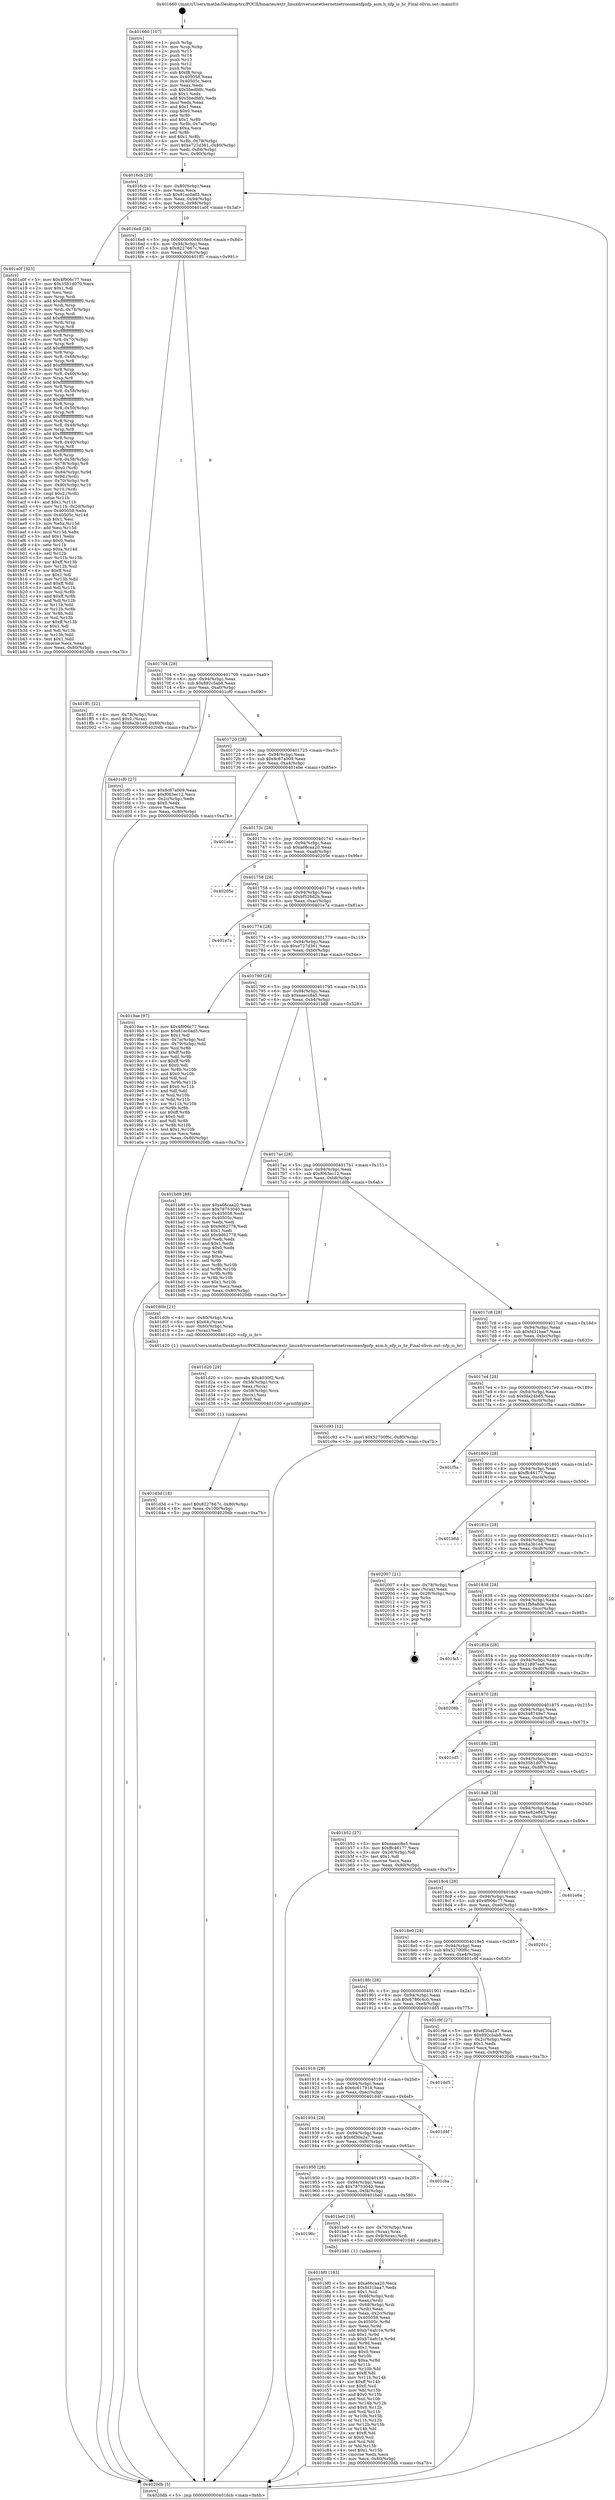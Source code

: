 digraph "0x401660" {
  label = "0x401660 (/mnt/c/Users/mathe/Desktop/tcc/POCII/binaries/extr_linuxdriversnetethernetnetronomenfpnfp_asm.h_nfp_is_br_Final-ollvm.out::main(0))"
  labelloc = "t"
  node[shape=record]

  Entry [label="",width=0.3,height=0.3,shape=circle,fillcolor=black,style=filled]
  "0x4016cb" [label="{
     0x4016cb [29]\l
     | [instrs]\l
     &nbsp;&nbsp;0x4016cb \<+3\>: mov -0x80(%rbp),%eax\l
     &nbsp;&nbsp;0x4016ce \<+2\>: mov %eax,%ecx\l
     &nbsp;&nbsp;0x4016d0 \<+6\>: sub $0x81ec0ad5,%ecx\l
     &nbsp;&nbsp;0x4016d6 \<+6\>: mov %eax,-0x94(%rbp)\l
     &nbsp;&nbsp;0x4016dc \<+6\>: mov %ecx,-0x98(%rbp)\l
     &nbsp;&nbsp;0x4016e2 \<+6\>: je 0000000000401a0f \<main+0x3af\>\l
  }"]
  "0x401a0f" [label="{
     0x401a0f [323]\l
     | [instrs]\l
     &nbsp;&nbsp;0x401a0f \<+5\>: mov $0x4f906c77,%eax\l
     &nbsp;&nbsp;0x401a14 \<+5\>: mov $0x35b1d070,%ecx\l
     &nbsp;&nbsp;0x401a19 \<+2\>: mov $0x1,%dl\l
     &nbsp;&nbsp;0x401a1b \<+2\>: xor %esi,%esi\l
     &nbsp;&nbsp;0x401a1d \<+3\>: mov %rsp,%rdi\l
     &nbsp;&nbsp;0x401a20 \<+4\>: add $0xfffffffffffffff0,%rdi\l
     &nbsp;&nbsp;0x401a24 \<+3\>: mov %rdi,%rsp\l
     &nbsp;&nbsp;0x401a27 \<+4\>: mov %rdi,-0x78(%rbp)\l
     &nbsp;&nbsp;0x401a2b \<+3\>: mov %rsp,%rdi\l
     &nbsp;&nbsp;0x401a2e \<+4\>: add $0xfffffffffffffff0,%rdi\l
     &nbsp;&nbsp;0x401a32 \<+3\>: mov %rdi,%rsp\l
     &nbsp;&nbsp;0x401a35 \<+3\>: mov %rsp,%r8\l
     &nbsp;&nbsp;0x401a38 \<+4\>: add $0xfffffffffffffff0,%r8\l
     &nbsp;&nbsp;0x401a3c \<+3\>: mov %r8,%rsp\l
     &nbsp;&nbsp;0x401a3f \<+4\>: mov %r8,-0x70(%rbp)\l
     &nbsp;&nbsp;0x401a43 \<+3\>: mov %rsp,%r8\l
     &nbsp;&nbsp;0x401a46 \<+4\>: add $0xfffffffffffffff0,%r8\l
     &nbsp;&nbsp;0x401a4a \<+3\>: mov %r8,%rsp\l
     &nbsp;&nbsp;0x401a4d \<+4\>: mov %r8,-0x68(%rbp)\l
     &nbsp;&nbsp;0x401a51 \<+3\>: mov %rsp,%r8\l
     &nbsp;&nbsp;0x401a54 \<+4\>: add $0xfffffffffffffff0,%r8\l
     &nbsp;&nbsp;0x401a58 \<+3\>: mov %r8,%rsp\l
     &nbsp;&nbsp;0x401a5b \<+4\>: mov %r8,-0x60(%rbp)\l
     &nbsp;&nbsp;0x401a5f \<+3\>: mov %rsp,%r8\l
     &nbsp;&nbsp;0x401a62 \<+4\>: add $0xfffffffffffffff0,%r8\l
     &nbsp;&nbsp;0x401a66 \<+3\>: mov %r8,%rsp\l
     &nbsp;&nbsp;0x401a69 \<+4\>: mov %r8,-0x58(%rbp)\l
     &nbsp;&nbsp;0x401a6d \<+3\>: mov %rsp,%r8\l
     &nbsp;&nbsp;0x401a70 \<+4\>: add $0xfffffffffffffff0,%r8\l
     &nbsp;&nbsp;0x401a74 \<+3\>: mov %r8,%rsp\l
     &nbsp;&nbsp;0x401a77 \<+4\>: mov %r8,-0x50(%rbp)\l
     &nbsp;&nbsp;0x401a7b \<+3\>: mov %rsp,%r8\l
     &nbsp;&nbsp;0x401a7e \<+4\>: add $0xfffffffffffffff0,%r8\l
     &nbsp;&nbsp;0x401a82 \<+3\>: mov %r8,%rsp\l
     &nbsp;&nbsp;0x401a85 \<+4\>: mov %r8,-0x48(%rbp)\l
     &nbsp;&nbsp;0x401a89 \<+3\>: mov %rsp,%r8\l
     &nbsp;&nbsp;0x401a8c \<+4\>: add $0xfffffffffffffff0,%r8\l
     &nbsp;&nbsp;0x401a90 \<+3\>: mov %r8,%rsp\l
     &nbsp;&nbsp;0x401a93 \<+4\>: mov %r8,-0x40(%rbp)\l
     &nbsp;&nbsp;0x401a97 \<+3\>: mov %rsp,%r8\l
     &nbsp;&nbsp;0x401a9a \<+4\>: add $0xfffffffffffffff0,%r8\l
     &nbsp;&nbsp;0x401a9e \<+3\>: mov %r8,%rsp\l
     &nbsp;&nbsp;0x401aa1 \<+4\>: mov %r8,-0x38(%rbp)\l
     &nbsp;&nbsp;0x401aa5 \<+4\>: mov -0x78(%rbp),%r8\l
     &nbsp;&nbsp;0x401aa9 \<+7\>: movl $0x0,(%r8)\l
     &nbsp;&nbsp;0x401ab0 \<+7\>: mov -0x84(%rbp),%r9d\l
     &nbsp;&nbsp;0x401ab7 \<+3\>: mov %r9d,(%rdi)\l
     &nbsp;&nbsp;0x401aba \<+4\>: mov -0x70(%rbp),%r8\l
     &nbsp;&nbsp;0x401abe \<+7\>: mov -0x90(%rbp),%r10\l
     &nbsp;&nbsp;0x401ac5 \<+3\>: mov %r10,(%r8)\l
     &nbsp;&nbsp;0x401ac8 \<+3\>: cmpl $0x2,(%rdi)\l
     &nbsp;&nbsp;0x401acb \<+4\>: setne %r11b\l
     &nbsp;&nbsp;0x401acf \<+4\>: and $0x1,%r11b\l
     &nbsp;&nbsp;0x401ad3 \<+4\>: mov %r11b,-0x2d(%rbp)\l
     &nbsp;&nbsp;0x401ad7 \<+7\>: mov 0x405058,%ebx\l
     &nbsp;&nbsp;0x401ade \<+8\>: mov 0x40505c,%r14d\l
     &nbsp;&nbsp;0x401ae6 \<+3\>: sub $0x1,%esi\l
     &nbsp;&nbsp;0x401ae9 \<+3\>: mov %ebx,%r15d\l
     &nbsp;&nbsp;0x401aec \<+3\>: add %esi,%r15d\l
     &nbsp;&nbsp;0x401aef \<+4\>: imul %r15d,%ebx\l
     &nbsp;&nbsp;0x401af3 \<+3\>: and $0x1,%ebx\l
     &nbsp;&nbsp;0x401af6 \<+3\>: cmp $0x0,%ebx\l
     &nbsp;&nbsp;0x401af9 \<+4\>: sete %r11b\l
     &nbsp;&nbsp;0x401afd \<+4\>: cmp $0xa,%r14d\l
     &nbsp;&nbsp;0x401b01 \<+4\>: setl %r12b\l
     &nbsp;&nbsp;0x401b05 \<+3\>: mov %r11b,%r13b\l
     &nbsp;&nbsp;0x401b08 \<+4\>: xor $0xff,%r13b\l
     &nbsp;&nbsp;0x401b0c \<+3\>: mov %r12b,%sil\l
     &nbsp;&nbsp;0x401b0f \<+4\>: xor $0xff,%sil\l
     &nbsp;&nbsp;0x401b13 \<+3\>: xor $0x1,%dl\l
     &nbsp;&nbsp;0x401b16 \<+3\>: mov %r13b,%dil\l
     &nbsp;&nbsp;0x401b19 \<+4\>: and $0xff,%dil\l
     &nbsp;&nbsp;0x401b1d \<+3\>: and %dl,%r11b\l
     &nbsp;&nbsp;0x401b20 \<+3\>: mov %sil,%r8b\l
     &nbsp;&nbsp;0x401b23 \<+4\>: and $0xff,%r8b\l
     &nbsp;&nbsp;0x401b27 \<+3\>: and %dl,%r12b\l
     &nbsp;&nbsp;0x401b2a \<+3\>: or %r11b,%dil\l
     &nbsp;&nbsp;0x401b2d \<+3\>: or %r12b,%r8b\l
     &nbsp;&nbsp;0x401b30 \<+3\>: xor %r8b,%dil\l
     &nbsp;&nbsp;0x401b33 \<+3\>: or %sil,%r13b\l
     &nbsp;&nbsp;0x401b36 \<+4\>: xor $0xff,%r13b\l
     &nbsp;&nbsp;0x401b3a \<+3\>: or $0x1,%dl\l
     &nbsp;&nbsp;0x401b3d \<+3\>: and %dl,%r13b\l
     &nbsp;&nbsp;0x401b40 \<+3\>: or %r13b,%dil\l
     &nbsp;&nbsp;0x401b43 \<+4\>: test $0x1,%dil\l
     &nbsp;&nbsp;0x401b47 \<+3\>: cmovne %ecx,%eax\l
     &nbsp;&nbsp;0x401b4a \<+3\>: mov %eax,-0x80(%rbp)\l
     &nbsp;&nbsp;0x401b4d \<+5\>: jmp 00000000004020db \<main+0xa7b\>\l
  }"]
  "0x4016e8" [label="{
     0x4016e8 [28]\l
     | [instrs]\l
     &nbsp;&nbsp;0x4016e8 \<+5\>: jmp 00000000004016ed \<main+0x8d\>\l
     &nbsp;&nbsp;0x4016ed \<+6\>: mov -0x94(%rbp),%eax\l
     &nbsp;&nbsp;0x4016f3 \<+5\>: sub $0x8227667c,%eax\l
     &nbsp;&nbsp;0x4016f8 \<+6\>: mov %eax,-0x9c(%rbp)\l
     &nbsp;&nbsp;0x4016fe \<+6\>: je 0000000000401ff1 \<main+0x991\>\l
  }"]
  Exit [label="",width=0.3,height=0.3,shape=circle,fillcolor=black,style=filled,peripheries=2]
  "0x401ff1" [label="{
     0x401ff1 [22]\l
     | [instrs]\l
     &nbsp;&nbsp;0x401ff1 \<+4\>: mov -0x78(%rbp),%rax\l
     &nbsp;&nbsp;0x401ff5 \<+6\>: movl $0x0,(%rax)\l
     &nbsp;&nbsp;0x401ffb \<+7\>: movl $0x6a3b1e4,-0x80(%rbp)\l
     &nbsp;&nbsp;0x402002 \<+5\>: jmp 00000000004020db \<main+0xa7b\>\l
  }"]
  "0x401704" [label="{
     0x401704 [28]\l
     | [instrs]\l
     &nbsp;&nbsp;0x401704 \<+5\>: jmp 0000000000401709 \<main+0xa9\>\l
     &nbsp;&nbsp;0x401709 \<+6\>: mov -0x94(%rbp),%eax\l
     &nbsp;&nbsp;0x40170f \<+5\>: sub $0x892c5ab8,%eax\l
     &nbsp;&nbsp;0x401714 \<+6\>: mov %eax,-0xa0(%rbp)\l
     &nbsp;&nbsp;0x40171a \<+6\>: je 0000000000401cf0 \<main+0x690\>\l
  }"]
  "0x401d3d" [label="{
     0x401d3d [18]\l
     | [instrs]\l
     &nbsp;&nbsp;0x401d3d \<+7\>: movl $0x8227667c,-0x80(%rbp)\l
     &nbsp;&nbsp;0x401d44 \<+6\>: mov %eax,-0x100(%rbp)\l
     &nbsp;&nbsp;0x401d4a \<+5\>: jmp 00000000004020db \<main+0xa7b\>\l
  }"]
  "0x401cf0" [label="{
     0x401cf0 [27]\l
     | [instrs]\l
     &nbsp;&nbsp;0x401cf0 \<+5\>: mov $0x8c87a009,%eax\l
     &nbsp;&nbsp;0x401cf5 \<+5\>: mov $0xf063ec12,%ecx\l
     &nbsp;&nbsp;0x401cfa \<+3\>: mov -0x2c(%rbp),%edx\l
     &nbsp;&nbsp;0x401cfd \<+3\>: cmp $0x0,%edx\l
     &nbsp;&nbsp;0x401d00 \<+3\>: cmove %ecx,%eax\l
     &nbsp;&nbsp;0x401d03 \<+3\>: mov %eax,-0x80(%rbp)\l
     &nbsp;&nbsp;0x401d06 \<+5\>: jmp 00000000004020db \<main+0xa7b\>\l
  }"]
  "0x401720" [label="{
     0x401720 [28]\l
     | [instrs]\l
     &nbsp;&nbsp;0x401720 \<+5\>: jmp 0000000000401725 \<main+0xc5\>\l
     &nbsp;&nbsp;0x401725 \<+6\>: mov -0x94(%rbp),%eax\l
     &nbsp;&nbsp;0x40172b \<+5\>: sub $0x8c87a009,%eax\l
     &nbsp;&nbsp;0x401730 \<+6\>: mov %eax,-0xa4(%rbp)\l
     &nbsp;&nbsp;0x401736 \<+6\>: je 0000000000401ebe \<main+0x85e\>\l
  }"]
  "0x401d20" [label="{
     0x401d20 [29]\l
     | [instrs]\l
     &nbsp;&nbsp;0x401d20 \<+10\>: movabs $0x4030f2,%rdi\l
     &nbsp;&nbsp;0x401d2a \<+4\>: mov -0x58(%rbp),%rcx\l
     &nbsp;&nbsp;0x401d2e \<+2\>: mov %eax,(%rcx)\l
     &nbsp;&nbsp;0x401d30 \<+4\>: mov -0x58(%rbp),%rcx\l
     &nbsp;&nbsp;0x401d34 \<+2\>: mov (%rcx),%esi\l
     &nbsp;&nbsp;0x401d36 \<+2\>: mov $0x0,%al\l
     &nbsp;&nbsp;0x401d38 \<+5\>: call 0000000000401030 \<printf@plt\>\l
     | [calls]\l
     &nbsp;&nbsp;0x401030 \{1\} (unknown)\l
  }"]
  "0x401ebe" [label="{
     0x401ebe\l
  }", style=dashed]
  "0x40173c" [label="{
     0x40173c [28]\l
     | [instrs]\l
     &nbsp;&nbsp;0x40173c \<+5\>: jmp 0000000000401741 \<main+0xe1\>\l
     &nbsp;&nbsp;0x401741 \<+6\>: mov -0x94(%rbp),%eax\l
     &nbsp;&nbsp;0x401747 \<+5\>: sub $0xa66caa20,%eax\l
     &nbsp;&nbsp;0x40174c \<+6\>: mov %eax,-0xa8(%rbp)\l
     &nbsp;&nbsp;0x401752 \<+6\>: je 000000000040205e \<main+0x9fe\>\l
  }"]
  "0x401bf0" [label="{
     0x401bf0 [163]\l
     | [instrs]\l
     &nbsp;&nbsp;0x401bf0 \<+5\>: mov $0xa66caa20,%ecx\l
     &nbsp;&nbsp;0x401bf5 \<+5\>: mov $0xfd31baa7,%edx\l
     &nbsp;&nbsp;0x401bfa \<+3\>: mov $0x1,%sil\l
     &nbsp;&nbsp;0x401bfd \<+4\>: mov -0x68(%rbp),%rdi\l
     &nbsp;&nbsp;0x401c01 \<+2\>: mov %eax,(%rdi)\l
     &nbsp;&nbsp;0x401c03 \<+4\>: mov -0x68(%rbp),%rdi\l
     &nbsp;&nbsp;0x401c07 \<+2\>: mov (%rdi),%eax\l
     &nbsp;&nbsp;0x401c09 \<+3\>: mov %eax,-0x2c(%rbp)\l
     &nbsp;&nbsp;0x401c0c \<+7\>: mov 0x405058,%eax\l
     &nbsp;&nbsp;0x401c13 \<+8\>: mov 0x40505c,%r8d\l
     &nbsp;&nbsp;0x401c1b \<+3\>: mov %eax,%r9d\l
     &nbsp;&nbsp;0x401c1e \<+7\>: add $0xb74afc1e,%r9d\l
     &nbsp;&nbsp;0x401c25 \<+4\>: sub $0x1,%r9d\l
     &nbsp;&nbsp;0x401c29 \<+7\>: sub $0xb74afc1e,%r9d\l
     &nbsp;&nbsp;0x401c30 \<+4\>: imul %r9d,%eax\l
     &nbsp;&nbsp;0x401c34 \<+3\>: and $0x1,%eax\l
     &nbsp;&nbsp;0x401c37 \<+3\>: cmp $0x0,%eax\l
     &nbsp;&nbsp;0x401c3a \<+4\>: sete %r10b\l
     &nbsp;&nbsp;0x401c3e \<+4\>: cmp $0xa,%r8d\l
     &nbsp;&nbsp;0x401c42 \<+4\>: setl %r11b\l
     &nbsp;&nbsp;0x401c46 \<+3\>: mov %r10b,%bl\l
     &nbsp;&nbsp;0x401c49 \<+3\>: xor $0xff,%bl\l
     &nbsp;&nbsp;0x401c4c \<+3\>: mov %r11b,%r14b\l
     &nbsp;&nbsp;0x401c4f \<+4\>: xor $0xff,%r14b\l
     &nbsp;&nbsp;0x401c53 \<+4\>: xor $0x0,%sil\l
     &nbsp;&nbsp;0x401c57 \<+3\>: mov %bl,%r15b\l
     &nbsp;&nbsp;0x401c5a \<+4\>: and $0x0,%r15b\l
     &nbsp;&nbsp;0x401c5e \<+3\>: and %sil,%r10b\l
     &nbsp;&nbsp;0x401c61 \<+3\>: mov %r14b,%r12b\l
     &nbsp;&nbsp;0x401c64 \<+4\>: and $0x0,%r12b\l
     &nbsp;&nbsp;0x401c68 \<+3\>: and %sil,%r11b\l
     &nbsp;&nbsp;0x401c6b \<+3\>: or %r10b,%r15b\l
     &nbsp;&nbsp;0x401c6e \<+3\>: or %r11b,%r12b\l
     &nbsp;&nbsp;0x401c71 \<+3\>: xor %r12b,%r15b\l
     &nbsp;&nbsp;0x401c74 \<+3\>: or %r14b,%bl\l
     &nbsp;&nbsp;0x401c77 \<+3\>: xor $0xff,%bl\l
     &nbsp;&nbsp;0x401c7a \<+4\>: or $0x0,%sil\l
     &nbsp;&nbsp;0x401c7e \<+3\>: and %sil,%bl\l
     &nbsp;&nbsp;0x401c81 \<+3\>: or %bl,%r15b\l
     &nbsp;&nbsp;0x401c84 \<+4\>: test $0x1,%r15b\l
     &nbsp;&nbsp;0x401c88 \<+3\>: cmovne %edx,%ecx\l
     &nbsp;&nbsp;0x401c8b \<+3\>: mov %ecx,-0x80(%rbp)\l
     &nbsp;&nbsp;0x401c8e \<+5\>: jmp 00000000004020db \<main+0xa7b\>\l
  }"]
  "0x40205e" [label="{
     0x40205e\l
  }", style=dashed]
  "0x401758" [label="{
     0x401758 [28]\l
     | [instrs]\l
     &nbsp;&nbsp;0x401758 \<+5\>: jmp 000000000040175d \<main+0xfd\>\l
     &nbsp;&nbsp;0x40175d \<+6\>: mov -0x94(%rbp),%eax\l
     &nbsp;&nbsp;0x401763 \<+5\>: sub $0xbf526d2b,%eax\l
     &nbsp;&nbsp;0x401768 \<+6\>: mov %eax,-0xac(%rbp)\l
     &nbsp;&nbsp;0x40176e \<+6\>: je 0000000000401e7a \<main+0x81a\>\l
  }"]
  "0x40196c" [label="{
     0x40196c\l
  }", style=dashed]
  "0x401e7a" [label="{
     0x401e7a\l
  }", style=dashed]
  "0x401774" [label="{
     0x401774 [28]\l
     | [instrs]\l
     &nbsp;&nbsp;0x401774 \<+5\>: jmp 0000000000401779 \<main+0x119\>\l
     &nbsp;&nbsp;0x401779 \<+6\>: mov -0x94(%rbp),%eax\l
     &nbsp;&nbsp;0x40177f \<+5\>: sub $0xe727d361,%eax\l
     &nbsp;&nbsp;0x401784 \<+6\>: mov %eax,-0xb0(%rbp)\l
     &nbsp;&nbsp;0x40178a \<+6\>: je 00000000004019ae \<main+0x34e\>\l
  }"]
  "0x401be0" [label="{
     0x401be0 [16]\l
     | [instrs]\l
     &nbsp;&nbsp;0x401be0 \<+4\>: mov -0x70(%rbp),%rax\l
     &nbsp;&nbsp;0x401be4 \<+3\>: mov (%rax),%rax\l
     &nbsp;&nbsp;0x401be7 \<+4\>: mov 0x8(%rax),%rdi\l
     &nbsp;&nbsp;0x401beb \<+5\>: call 0000000000401040 \<atoi@plt\>\l
     | [calls]\l
     &nbsp;&nbsp;0x401040 \{1\} (unknown)\l
  }"]
  "0x4019ae" [label="{
     0x4019ae [97]\l
     | [instrs]\l
     &nbsp;&nbsp;0x4019ae \<+5\>: mov $0x4f906c77,%eax\l
     &nbsp;&nbsp;0x4019b3 \<+5\>: mov $0x81ec0ad5,%ecx\l
     &nbsp;&nbsp;0x4019b8 \<+2\>: mov $0x1,%dl\l
     &nbsp;&nbsp;0x4019ba \<+4\>: mov -0x7a(%rbp),%sil\l
     &nbsp;&nbsp;0x4019be \<+4\>: mov -0x79(%rbp),%dil\l
     &nbsp;&nbsp;0x4019c2 \<+3\>: mov %sil,%r8b\l
     &nbsp;&nbsp;0x4019c5 \<+4\>: xor $0xff,%r8b\l
     &nbsp;&nbsp;0x4019c9 \<+3\>: mov %dil,%r9b\l
     &nbsp;&nbsp;0x4019cc \<+4\>: xor $0xff,%r9b\l
     &nbsp;&nbsp;0x4019d0 \<+3\>: xor $0x0,%dl\l
     &nbsp;&nbsp;0x4019d3 \<+3\>: mov %r8b,%r10b\l
     &nbsp;&nbsp;0x4019d6 \<+4\>: and $0x0,%r10b\l
     &nbsp;&nbsp;0x4019da \<+3\>: and %dl,%sil\l
     &nbsp;&nbsp;0x4019dd \<+3\>: mov %r9b,%r11b\l
     &nbsp;&nbsp;0x4019e0 \<+4\>: and $0x0,%r11b\l
     &nbsp;&nbsp;0x4019e4 \<+3\>: and %dl,%dil\l
     &nbsp;&nbsp;0x4019e7 \<+3\>: or %sil,%r10b\l
     &nbsp;&nbsp;0x4019ea \<+3\>: or %dil,%r11b\l
     &nbsp;&nbsp;0x4019ed \<+3\>: xor %r11b,%r10b\l
     &nbsp;&nbsp;0x4019f0 \<+3\>: or %r9b,%r8b\l
     &nbsp;&nbsp;0x4019f3 \<+4\>: xor $0xff,%r8b\l
     &nbsp;&nbsp;0x4019f7 \<+3\>: or $0x0,%dl\l
     &nbsp;&nbsp;0x4019fa \<+3\>: and %dl,%r8b\l
     &nbsp;&nbsp;0x4019fd \<+3\>: or %r8b,%r10b\l
     &nbsp;&nbsp;0x401a00 \<+4\>: test $0x1,%r10b\l
     &nbsp;&nbsp;0x401a04 \<+3\>: cmovne %ecx,%eax\l
     &nbsp;&nbsp;0x401a07 \<+3\>: mov %eax,-0x80(%rbp)\l
     &nbsp;&nbsp;0x401a0a \<+5\>: jmp 00000000004020db \<main+0xa7b\>\l
  }"]
  "0x401790" [label="{
     0x401790 [28]\l
     | [instrs]\l
     &nbsp;&nbsp;0x401790 \<+5\>: jmp 0000000000401795 \<main+0x135\>\l
     &nbsp;&nbsp;0x401795 \<+6\>: mov -0x94(%rbp),%eax\l
     &nbsp;&nbsp;0x40179b \<+5\>: sub $0xeaecc8a5,%eax\l
     &nbsp;&nbsp;0x4017a0 \<+6\>: mov %eax,-0xb4(%rbp)\l
     &nbsp;&nbsp;0x4017a6 \<+6\>: je 0000000000401b88 \<main+0x528\>\l
  }"]
  "0x4020db" [label="{
     0x4020db [5]\l
     | [instrs]\l
     &nbsp;&nbsp;0x4020db \<+5\>: jmp 00000000004016cb \<main+0x6b\>\l
  }"]
  "0x401660" [label="{
     0x401660 [107]\l
     | [instrs]\l
     &nbsp;&nbsp;0x401660 \<+1\>: push %rbp\l
     &nbsp;&nbsp;0x401661 \<+3\>: mov %rsp,%rbp\l
     &nbsp;&nbsp;0x401664 \<+2\>: push %r15\l
     &nbsp;&nbsp;0x401666 \<+2\>: push %r14\l
     &nbsp;&nbsp;0x401668 \<+2\>: push %r13\l
     &nbsp;&nbsp;0x40166a \<+2\>: push %r12\l
     &nbsp;&nbsp;0x40166c \<+1\>: push %rbx\l
     &nbsp;&nbsp;0x40166d \<+7\>: sub $0xf8,%rsp\l
     &nbsp;&nbsp;0x401674 \<+7\>: mov 0x405058,%eax\l
     &nbsp;&nbsp;0x40167b \<+7\>: mov 0x40505c,%ecx\l
     &nbsp;&nbsp;0x401682 \<+2\>: mov %eax,%edx\l
     &nbsp;&nbsp;0x401684 \<+6\>: sub $0x5bedfdfc,%edx\l
     &nbsp;&nbsp;0x40168a \<+3\>: sub $0x1,%edx\l
     &nbsp;&nbsp;0x40168d \<+6\>: add $0x5bedfdfc,%edx\l
     &nbsp;&nbsp;0x401693 \<+3\>: imul %edx,%eax\l
     &nbsp;&nbsp;0x401696 \<+3\>: and $0x1,%eax\l
     &nbsp;&nbsp;0x401699 \<+3\>: cmp $0x0,%eax\l
     &nbsp;&nbsp;0x40169c \<+4\>: sete %r8b\l
     &nbsp;&nbsp;0x4016a0 \<+4\>: and $0x1,%r8b\l
     &nbsp;&nbsp;0x4016a4 \<+4\>: mov %r8b,-0x7a(%rbp)\l
     &nbsp;&nbsp;0x4016a8 \<+3\>: cmp $0xa,%ecx\l
     &nbsp;&nbsp;0x4016ab \<+4\>: setl %r8b\l
     &nbsp;&nbsp;0x4016af \<+4\>: and $0x1,%r8b\l
     &nbsp;&nbsp;0x4016b3 \<+4\>: mov %r8b,-0x79(%rbp)\l
     &nbsp;&nbsp;0x4016b7 \<+7\>: movl $0xe727d361,-0x80(%rbp)\l
     &nbsp;&nbsp;0x4016be \<+6\>: mov %edi,-0x84(%rbp)\l
     &nbsp;&nbsp;0x4016c4 \<+7\>: mov %rsi,-0x90(%rbp)\l
  }"]
  "0x401950" [label="{
     0x401950 [28]\l
     | [instrs]\l
     &nbsp;&nbsp;0x401950 \<+5\>: jmp 0000000000401955 \<main+0x2f5\>\l
     &nbsp;&nbsp;0x401955 \<+6\>: mov -0x94(%rbp),%eax\l
     &nbsp;&nbsp;0x40195b \<+5\>: sub $0x78753040,%eax\l
     &nbsp;&nbsp;0x401960 \<+6\>: mov %eax,-0xf4(%rbp)\l
     &nbsp;&nbsp;0x401966 \<+6\>: je 0000000000401be0 \<main+0x580\>\l
  }"]
  "0x401cba" [label="{
     0x401cba\l
  }", style=dashed]
  "0x401b88" [label="{
     0x401b88 [88]\l
     | [instrs]\l
     &nbsp;&nbsp;0x401b88 \<+5\>: mov $0xa66caa20,%eax\l
     &nbsp;&nbsp;0x401b8d \<+5\>: mov $0x78753040,%ecx\l
     &nbsp;&nbsp;0x401b92 \<+7\>: mov 0x405058,%edx\l
     &nbsp;&nbsp;0x401b99 \<+7\>: mov 0x40505c,%esi\l
     &nbsp;&nbsp;0x401ba0 \<+2\>: mov %edx,%edi\l
     &nbsp;&nbsp;0x401ba2 \<+6\>: sub $0x9d62778,%edi\l
     &nbsp;&nbsp;0x401ba8 \<+3\>: sub $0x1,%edi\l
     &nbsp;&nbsp;0x401bab \<+6\>: add $0x9d62778,%edi\l
     &nbsp;&nbsp;0x401bb1 \<+3\>: imul %edi,%edx\l
     &nbsp;&nbsp;0x401bb4 \<+3\>: and $0x1,%edx\l
     &nbsp;&nbsp;0x401bb7 \<+3\>: cmp $0x0,%edx\l
     &nbsp;&nbsp;0x401bba \<+4\>: sete %r8b\l
     &nbsp;&nbsp;0x401bbe \<+3\>: cmp $0xa,%esi\l
     &nbsp;&nbsp;0x401bc1 \<+4\>: setl %r9b\l
     &nbsp;&nbsp;0x401bc5 \<+3\>: mov %r8b,%r10b\l
     &nbsp;&nbsp;0x401bc8 \<+3\>: and %r9b,%r10b\l
     &nbsp;&nbsp;0x401bcb \<+3\>: xor %r9b,%r8b\l
     &nbsp;&nbsp;0x401bce \<+3\>: or %r8b,%r10b\l
     &nbsp;&nbsp;0x401bd1 \<+4\>: test $0x1,%r10b\l
     &nbsp;&nbsp;0x401bd5 \<+3\>: cmovne %ecx,%eax\l
     &nbsp;&nbsp;0x401bd8 \<+3\>: mov %eax,-0x80(%rbp)\l
     &nbsp;&nbsp;0x401bdb \<+5\>: jmp 00000000004020db \<main+0xa7b\>\l
  }"]
  "0x4017ac" [label="{
     0x4017ac [28]\l
     | [instrs]\l
     &nbsp;&nbsp;0x4017ac \<+5\>: jmp 00000000004017b1 \<main+0x151\>\l
     &nbsp;&nbsp;0x4017b1 \<+6\>: mov -0x94(%rbp),%eax\l
     &nbsp;&nbsp;0x4017b7 \<+5\>: sub $0xf063ec12,%eax\l
     &nbsp;&nbsp;0x4017bc \<+6\>: mov %eax,-0xb8(%rbp)\l
     &nbsp;&nbsp;0x4017c2 \<+6\>: je 0000000000401d0b \<main+0x6ab\>\l
  }"]
  "0x401934" [label="{
     0x401934 [28]\l
     | [instrs]\l
     &nbsp;&nbsp;0x401934 \<+5\>: jmp 0000000000401939 \<main+0x2d9\>\l
     &nbsp;&nbsp;0x401939 \<+6\>: mov -0x94(%rbp),%eax\l
     &nbsp;&nbsp;0x40193f \<+5\>: sub $0x6f30a2a7,%eax\l
     &nbsp;&nbsp;0x401944 \<+6\>: mov %eax,-0xf0(%rbp)\l
     &nbsp;&nbsp;0x40194a \<+6\>: je 0000000000401cba \<main+0x65a\>\l
  }"]
  "0x401d0b" [label="{
     0x401d0b [21]\l
     | [instrs]\l
     &nbsp;&nbsp;0x401d0b \<+4\>: mov -0x60(%rbp),%rax\l
     &nbsp;&nbsp;0x401d0f \<+6\>: movl $0x64,(%rax)\l
     &nbsp;&nbsp;0x401d15 \<+4\>: mov -0x60(%rbp),%rax\l
     &nbsp;&nbsp;0x401d19 \<+2\>: mov (%rax),%edi\l
     &nbsp;&nbsp;0x401d1b \<+5\>: call 0000000000401420 \<nfp_is_br\>\l
     | [calls]\l
     &nbsp;&nbsp;0x401420 \{1\} (/mnt/c/Users/mathe/Desktop/tcc/POCII/binaries/extr_linuxdriversnetethernetnetronomenfpnfp_asm.h_nfp_is_br_Final-ollvm.out::nfp_is_br)\l
  }"]
  "0x4017c8" [label="{
     0x4017c8 [28]\l
     | [instrs]\l
     &nbsp;&nbsp;0x4017c8 \<+5\>: jmp 00000000004017cd \<main+0x16d\>\l
     &nbsp;&nbsp;0x4017cd \<+6\>: mov -0x94(%rbp),%eax\l
     &nbsp;&nbsp;0x4017d3 \<+5\>: sub $0xfd31baa7,%eax\l
     &nbsp;&nbsp;0x4017d8 \<+6\>: mov %eax,-0xbc(%rbp)\l
     &nbsp;&nbsp;0x4017de \<+6\>: je 0000000000401c93 \<main+0x633\>\l
  }"]
  "0x401d4f" [label="{
     0x401d4f\l
  }", style=dashed]
  "0x401c93" [label="{
     0x401c93 [12]\l
     | [instrs]\l
     &nbsp;&nbsp;0x401c93 \<+7\>: movl $0x52700f6c,-0x80(%rbp)\l
     &nbsp;&nbsp;0x401c9a \<+5\>: jmp 00000000004020db \<main+0xa7b\>\l
  }"]
  "0x4017e4" [label="{
     0x4017e4 [28]\l
     | [instrs]\l
     &nbsp;&nbsp;0x4017e4 \<+5\>: jmp 00000000004017e9 \<main+0x189\>\l
     &nbsp;&nbsp;0x4017e9 \<+6\>: mov -0x94(%rbp),%eax\l
     &nbsp;&nbsp;0x4017ef \<+5\>: sub $0xfda24b85,%eax\l
     &nbsp;&nbsp;0x4017f4 \<+6\>: mov %eax,-0xc0(%rbp)\l
     &nbsp;&nbsp;0x4017fa \<+6\>: je 0000000000401f5a \<main+0x8fa\>\l
  }"]
  "0x401918" [label="{
     0x401918 [28]\l
     | [instrs]\l
     &nbsp;&nbsp;0x401918 \<+5\>: jmp 000000000040191d \<main+0x2bd\>\l
     &nbsp;&nbsp;0x40191d \<+6\>: mov -0x94(%rbp),%eax\l
     &nbsp;&nbsp;0x401923 \<+5\>: sub $0x6c617918,%eax\l
     &nbsp;&nbsp;0x401928 \<+6\>: mov %eax,-0xec(%rbp)\l
     &nbsp;&nbsp;0x40192e \<+6\>: je 0000000000401d4f \<main+0x6ef\>\l
  }"]
  "0x401f5a" [label="{
     0x401f5a\l
  }", style=dashed]
  "0x401800" [label="{
     0x401800 [28]\l
     | [instrs]\l
     &nbsp;&nbsp;0x401800 \<+5\>: jmp 0000000000401805 \<main+0x1a5\>\l
     &nbsp;&nbsp;0x401805 \<+6\>: mov -0x94(%rbp),%eax\l
     &nbsp;&nbsp;0x40180b \<+5\>: sub $0xffc46177,%eax\l
     &nbsp;&nbsp;0x401810 \<+6\>: mov %eax,-0xc4(%rbp)\l
     &nbsp;&nbsp;0x401816 \<+6\>: je 0000000000401b6d \<main+0x50d\>\l
  }"]
  "0x401dd5" [label="{
     0x401dd5\l
  }", style=dashed]
  "0x401b6d" [label="{
     0x401b6d\l
  }", style=dashed]
  "0x40181c" [label="{
     0x40181c [28]\l
     | [instrs]\l
     &nbsp;&nbsp;0x40181c \<+5\>: jmp 0000000000401821 \<main+0x1c1\>\l
     &nbsp;&nbsp;0x401821 \<+6\>: mov -0x94(%rbp),%eax\l
     &nbsp;&nbsp;0x401827 \<+5\>: sub $0x6a3b1e4,%eax\l
     &nbsp;&nbsp;0x40182c \<+6\>: mov %eax,-0xc8(%rbp)\l
     &nbsp;&nbsp;0x401832 \<+6\>: je 0000000000402007 \<main+0x9a7\>\l
  }"]
  "0x4018fc" [label="{
     0x4018fc [28]\l
     | [instrs]\l
     &nbsp;&nbsp;0x4018fc \<+5\>: jmp 0000000000401901 \<main+0x2a1\>\l
     &nbsp;&nbsp;0x401901 \<+6\>: mov -0x94(%rbp),%eax\l
     &nbsp;&nbsp;0x401907 \<+5\>: sub $0x6786c4c0,%eax\l
     &nbsp;&nbsp;0x40190c \<+6\>: mov %eax,-0xe8(%rbp)\l
     &nbsp;&nbsp;0x401912 \<+6\>: je 0000000000401dd5 \<main+0x775\>\l
  }"]
  "0x402007" [label="{
     0x402007 [21]\l
     | [instrs]\l
     &nbsp;&nbsp;0x402007 \<+4\>: mov -0x78(%rbp),%rax\l
     &nbsp;&nbsp;0x40200b \<+2\>: mov (%rax),%eax\l
     &nbsp;&nbsp;0x40200d \<+4\>: lea -0x28(%rbp),%rsp\l
     &nbsp;&nbsp;0x402011 \<+1\>: pop %rbx\l
     &nbsp;&nbsp;0x402012 \<+2\>: pop %r12\l
     &nbsp;&nbsp;0x402014 \<+2\>: pop %r13\l
     &nbsp;&nbsp;0x402016 \<+2\>: pop %r14\l
     &nbsp;&nbsp;0x402018 \<+2\>: pop %r15\l
     &nbsp;&nbsp;0x40201a \<+1\>: pop %rbp\l
     &nbsp;&nbsp;0x40201b \<+1\>: ret\l
  }"]
  "0x401838" [label="{
     0x401838 [28]\l
     | [instrs]\l
     &nbsp;&nbsp;0x401838 \<+5\>: jmp 000000000040183d \<main+0x1dd\>\l
     &nbsp;&nbsp;0x40183d \<+6\>: mov -0x94(%rbp),%eax\l
     &nbsp;&nbsp;0x401843 \<+5\>: sub $0x1fb8a8de,%eax\l
     &nbsp;&nbsp;0x401848 \<+6\>: mov %eax,-0xcc(%rbp)\l
     &nbsp;&nbsp;0x40184e \<+6\>: je 0000000000401fe5 \<main+0x985\>\l
  }"]
  "0x401c9f" [label="{
     0x401c9f [27]\l
     | [instrs]\l
     &nbsp;&nbsp;0x401c9f \<+5\>: mov $0x6f30a2a7,%eax\l
     &nbsp;&nbsp;0x401ca4 \<+5\>: mov $0x892c5ab8,%ecx\l
     &nbsp;&nbsp;0x401ca9 \<+3\>: mov -0x2c(%rbp),%edx\l
     &nbsp;&nbsp;0x401cac \<+3\>: cmp $0x1,%edx\l
     &nbsp;&nbsp;0x401caf \<+3\>: cmovl %ecx,%eax\l
     &nbsp;&nbsp;0x401cb2 \<+3\>: mov %eax,-0x80(%rbp)\l
     &nbsp;&nbsp;0x401cb5 \<+5\>: jmp 00000000004020db \<main+0xa7b\>\l
  }"]
  "0x401fe5" [label="{
     0x401fe5\l
  }", style=dashed]
  "0x401854" [label="{
     0x401854 [28]\l
     | [instrs]\l
     &nbsp;&nbsp;0x401854 \<+5\>: jmp 0000000000401859 \<main+0x1f9\>\l
     &nbsp;&nbsp;0x401859 \<+6\>: mov -0x94(%rbp),%eax\l
     &nbsp;&nbsp;0x40185f \<+5\>: sub $0x21897ea8,%eax\l
     &nbsp;&nbsp;0x401864 \<+6\>: mov %eax,-0xd0(%rbp)\l
     &nbsp;&nbsp;0x40186a \<+6\>: je 000000000040208b \<main+0xa2b\>\l
  }"]
  "0x4018e0" [label="{
     0x4018e0 [28]\l
     | [instrs]\l
     &nbsp;&nbsp;0x4018e0 \<+5\>: jmp 00000000004018e5 \<main+0x285\>\l
     &nbsp;&nbsp;0x4018e5 \<+6\>: mov -0x94(%rbp),%eax\l
     &nbsp;&nbsp;0x4018eb \<+5\>: sub $0x52700f6c,%eax\l
     &nbsp;&nbsp;0x4018f0 \<+6\>: mov %eax,-0xe4(%rbp)\l
     &nbsp;&nbsp;0x4018f6 \<+6\>: je 0000000000401c9f \<main+0x63f\>\l
  }"]
  "0x40208b" [label="{
     0x40208b\l
  }", style=dashed]
  "0x401870" [label="{
     0x401870 [28]\l
     | [instrs]\l
     &nbsp;&nbsp;0x401870 \<+5\>: jmp 0000000000401875 \<main+0x215\>\l
     &nbsp;&nbsp;0x401875 \<+6\>: mov -0x94(%rbp),%eax\l
     &nbsp;&nbsp;0x40187b \<+5\>: sub $0x348749a7,%eax\l
     &nbsp;&nbsp;0x401880 \<+6\>: mov %eax,-0xd4(%rbp)\l
     &nbsp;&nbsp;0x401886 \<+6\>: je 0000000000401cd5 \<main+0x675\>\l
  }"]
  "0x40201c" [label="{
     0x40201c\l
  }", style=dashed]
  "0x401cd5" [label="{
     0x401cd5\l
  }", style=dashed]
  "0x40188c" [label="{
     0x40188c [28]\l
     | [instrs]\l
     &nbsp;&nbsp;0x40188c \<+5\>: jmp 0000000000401891 \<main+0x231\>\l
     &nbsp;&nbsp;0x401891 \<+6\>: mov -0x94(%rbp),%eax\l
     &nbsp;&nbsp;0x401897 \<+5\>: sub $0x35b1d070,%eax\l
     &nbsp;&nbsp;0x40189c \<+6\>: mov %eax,-0xd8(%rbp)\l
     &nbsp;&nbsp;0x4018a2 \<+6\>: je 0000000000401b52 \<main+0x4f2\>\l
  }"]
  "0x4018c4" [label="{
     0x4018c4 [28]\l
     | [instrs]\l
     &nbsp;&nbsp;0x4018c4 \<+5\>: jmp 00000000004018c9 \<main+0x269\>\l
     &nbsp;&nbsp;0x4018c9 \<+6\>: mov -0x94(%rbp),%eax\l
     &nbsp;&nbsp;0x4018cf \<+5\>: sub $0x4f906c77,%eax\l
     &nbsp;&nbsp;0x4018d4 \<+6\>: mov %eax,-0xe0(%rbp)\l
     &nbsp;&nbsp;0x4018da \<+6\>: je 000000000040201c \<main+0x9bc\>\l
  }"]
  "0x401b52" [label="{
     0x401b52 [27]\l
     | [instrs]\l
     &nbsp;&nbsp;0x401b52 \<+5\>: mov $0xeaecc8a5,%eax\l
     &nbsp;&nbsp;0x401b57 \<+5\>: mov $0xffc46177,%ecx\l
     &nbsp;&nbsp;0x401b5c \<+3\>: mov -0x2d(%rbp),%dl\l
     &nbsp;&nbsp;0x401b5f \<+3\>: test $0x1,%dl\l
     &nbsp;&nbsp;0x401b62 \<+3\>: cmovne %ecx,%eax\l
     &nbsp;&nbsp;0x401b65 \<+3\>: mov %eax,-0x80(%rbp)\l
     &nbsp;&nbsp;0x401b68 \<+5\>: jmp 00000000004020db \<main+0xa7b\>\l
  }"]
  "0x4018a8" [label="{
     0x4018a8 [28]\l
     | [instrs]\l
     &nbsp;&nbsp;0x4018a8 \<+5\>: jmp 00000000004018ad \<main+0x24d\>\l
     &nbsp;&nbsp;0x4018ad \<+6\>: mov -0x94(%rbp),%eax\l
     &nbsp;&nbsp;0x4018b3 \<+5\>: sub $0x4e82e842,%eax\l
     &nbsp;&nbsp;0x4018b8 \<+6\>: mov %eax,-0xdc(%rbp)\l
     &nbsp;&nbsp;0x4018be \<+6\>: je 0000000000401e6e \<main+0x80e\>\l
  }"]
  "0x401e6e" [label="{
     0x401e6e\l
  }", style=dashed]
  Entry -> "0x401660" [label=" 1"]
  "0x4016cb" -> "0x401a0f" [label=" 1"]
  "0x4016cb" -> "0x4016e8" [label=" 10"]
  "0x402007" -> Exit [label=" 1"]
  "0x4016e8" -> "0x401ff1" [label=" 1"]
  "0x4016e8" -> "0x401704" [label=" 9"]
  "0x401ff1" -> "0x4020db" [label=" 1"]
  "0x401704" -> "0x401cf0" [label=" 1"]
  "0x401704" -> "0x401720" [label=" 8"]
  "0x401d3d" -> "0x4020db" [label=" 1"]
  "0x401720" -> "0x401ebe" [label=" 0"]
  "0x401720" -> "0x40173c" [label=" 8"]
  "0x401d20" -> "0x401d3d" [label=" 1"]
  "0x40173c" -> "0x40205e" [label=" 0"]
  "0x40173c" -> "0x401758" [label=" 8"]
  "0x401d0b" -> "0x401d20" [label=" 1"]
  "0x401758" -> "0x401e7a" [label=" 0"]
  "0x401758" -> "0x401774" [label=" 8"]
  "0x401cf0" -> "0x4020db" [label=" 1"]
  "0x401774" -> "0x4019ae" [label=" 1"]
  "0x401774" -> "0x401790" [label=" 7"]
  "0x4019ae" -> "0x4020db" [label=" 1"]
  "0x401660" -> "0x4016cb" [label=" 1"]
  "0x4020db" -> "0x4016cb" [label=" 10"]
  "0x401c9f" -> "0x4020db" [label=" 1"]
  "0x401a0f" -> "0x4020db" [label=" 1"]
  "0x401bf0" -> "0x4020db" [label=" 1"]
  "0x401790" -> "0x401b88" [label=" 1"]
  "0x401790" -> "0x4017ac" [label=" 6"]
  "0x401be0" -> "0x401bf0" [label=" 1"]
  "0x4017ac" -> "0x401d0b" [label=" 1"]
  "0x4017ac" -> "0x4017c8" [label=" 5"]
  "0x401950" -> "0x401be0" [label=" 1"]
  "0x4017c8" -> "0x401c93" [label=" 1"]
  "0x4017c8" -> "0x4017e4" [label=" 4"]
  "0x401c93" -> "0x4020db" [label=" 1"]
  "0x4017e4" -> "0x401f5a" [label=" 0"]
  "0x4017e4" -> "0x401800" [label=" 4"]
  "0x401934" -> "0x401cba" [label=" 0"]
  "0x401800" -> "0x401b6d" [label=" 0"]
  "0x401800" -> "0x40181c" [label=" 4"]
  "0x401950" -> "0x40196c" [label=" 0"]
  "0x40181c" -> "0x402007" [label=" 1"]
  "0x40181c" -> "0x401838" [label=" 3"]
  "0x401918" -> "0x401d4f" [label=" 0"]
  "0x401838" -> "0x401fe5" [label=" 0"]
  "0x401838" -> "0x401854" [label=" 3"]
  "0x401934" -> "0x401950" [label=" 1"]
  "0x401854" -> "0x40208b" [label=" 0"]
  "0x401854" -> "0x401870" [label=" 3"]
  "0x4018fc" -> "0x401dd5" [label=" 0"]
  "0x401870" -> "0x401cd5" [label=" 0"]
  "0x401870" -> "0x40188c" [label=" 3"]
  "0x401918" -> "0x401934" [label=" 1"]
  "0x40188c" -> "0x401b52" [label=" 1"]
  "0x40188c" -> "0x4018a8" [label=" 2"]
  "0x401b52" -> "0x4020db" [label=" 1"]
  "0x401b88" -> "0x4020db" [label=" 1"]
  "0x4018e0" -> "0x401c9f" [label=" 1"]
  "0x4018a8" -> "0x401e6e" [label=" 0"]
  "0x4018a8" -> "0x4018c4" [label=" 2"]
  "0x4018e0" -> "0x4018fc" [label=" 1"]
  "0x4018c4" -> "0x40201c" [label=" 0"]
  "0x4018c4" -> "0x4018e0" [label=" 2"]
  "0x4018fc" -> "0x401918" [label=" 1"]
}
